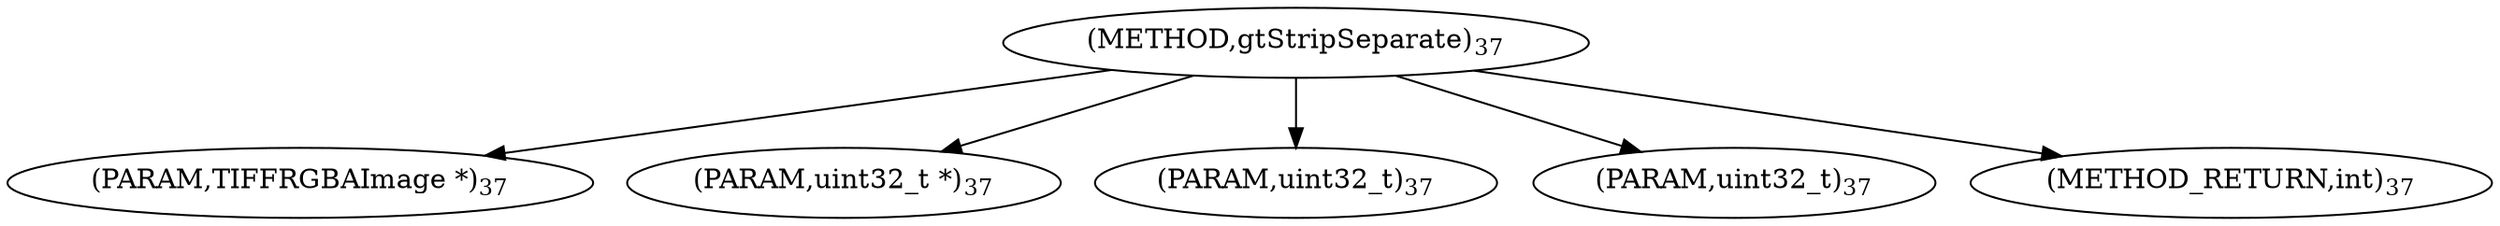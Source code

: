 digraph "gtStripSeparate" {  
"45557" [label = <(METHOD,gtStripSeparate)<SUB>37</SUB>> ]
"45558" [label = <(PARAM,TIFFRGBAImage *)<SUB>37</SUB>> ]
"45559" [label = <(PARAM,uint32_t *)<SUB>37</SUB>> ]
"45560" [label = <(PARAM,uint32_t)<SUB>37</SUB>> ]
"45561" [label = <(PARAM,uint32_t)<SUB>37</SUB>> ]
"45562" [label = <(METHOD_RETURN,int)<SUB>37</SUB>> ]
  "45557" -> "45558" 
  "45557" -> "45559" 
  "45557" -> "45560" 
  "45557" -> "45561" 
  "45557" -> "45562" 
}
